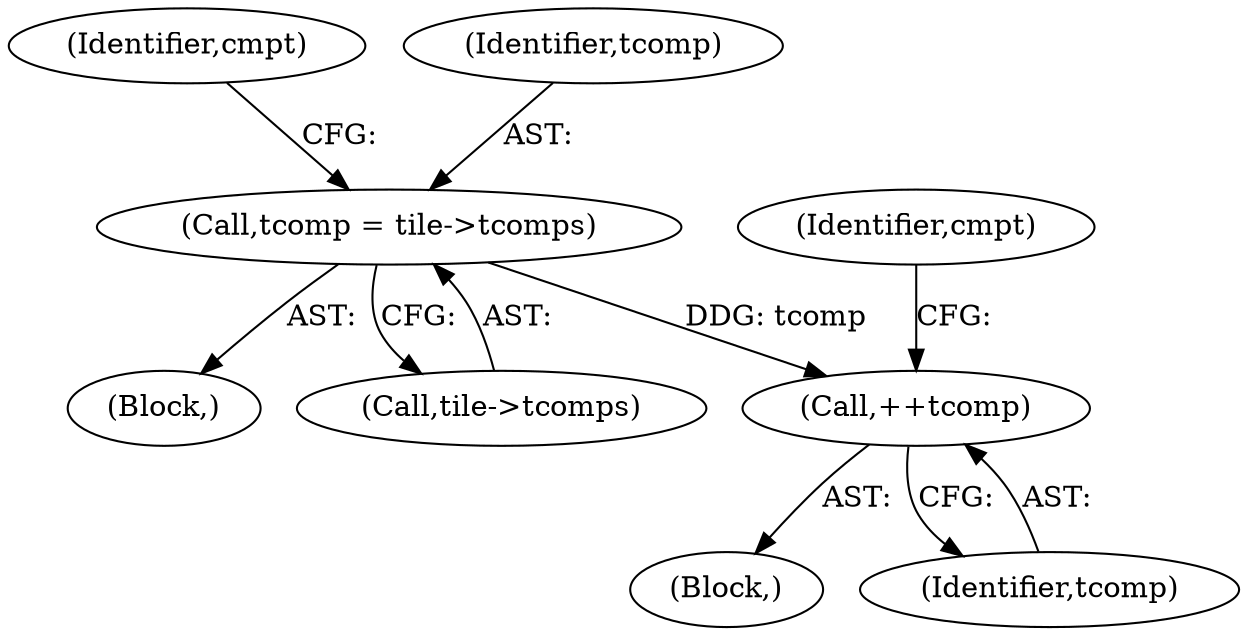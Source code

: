 digraph "0_jasper_dee11ec440d7908d1daf69f40a3324b27cf213ba@pointer" {
"1000572" [label="(Call,++tcomp)"];
"1000553" [label="(Call,tcomp = tile->tcomps)"];
"1000552" [label="(Block,)"];
"1000555" [label="(Call,tile->tcomps)"];
"1000572" [label="(Call,++tcomp)"];
"1000571" [label="(Block,)"];
"1000575" [label="(Identifier,cmpt)"];
"1000573" [label="(Identifier,tcomp)"];
"1000559" [label="(Identifier,cmpt)"];
"1000554" [label="(Identifier,tcomp)"];
"1000553" [label="(Call,tcomp = tile->tcomps)"];
"1000572" -> "1000571"  [label="AST: "];
"1000572" -> "1000573"  [label="CFG: "];
"1000573" -> "1000572"  [label="AST: "];
"1000575" -> "1000572"  [label="CFG: "];
"1000553" -> "1000572"  [label="DDG: tcomp"];
"1000553" -> "1000552"  [label="AST: "];
"1000553" -> "1000555"  [label="CFG: "];
"1000554" -> "1000553"  [label="AST: "];
"1000555" -> "1000553"  [label="AST: "];
"1000559" -> "1000553"  [label="CFG: "];
}

